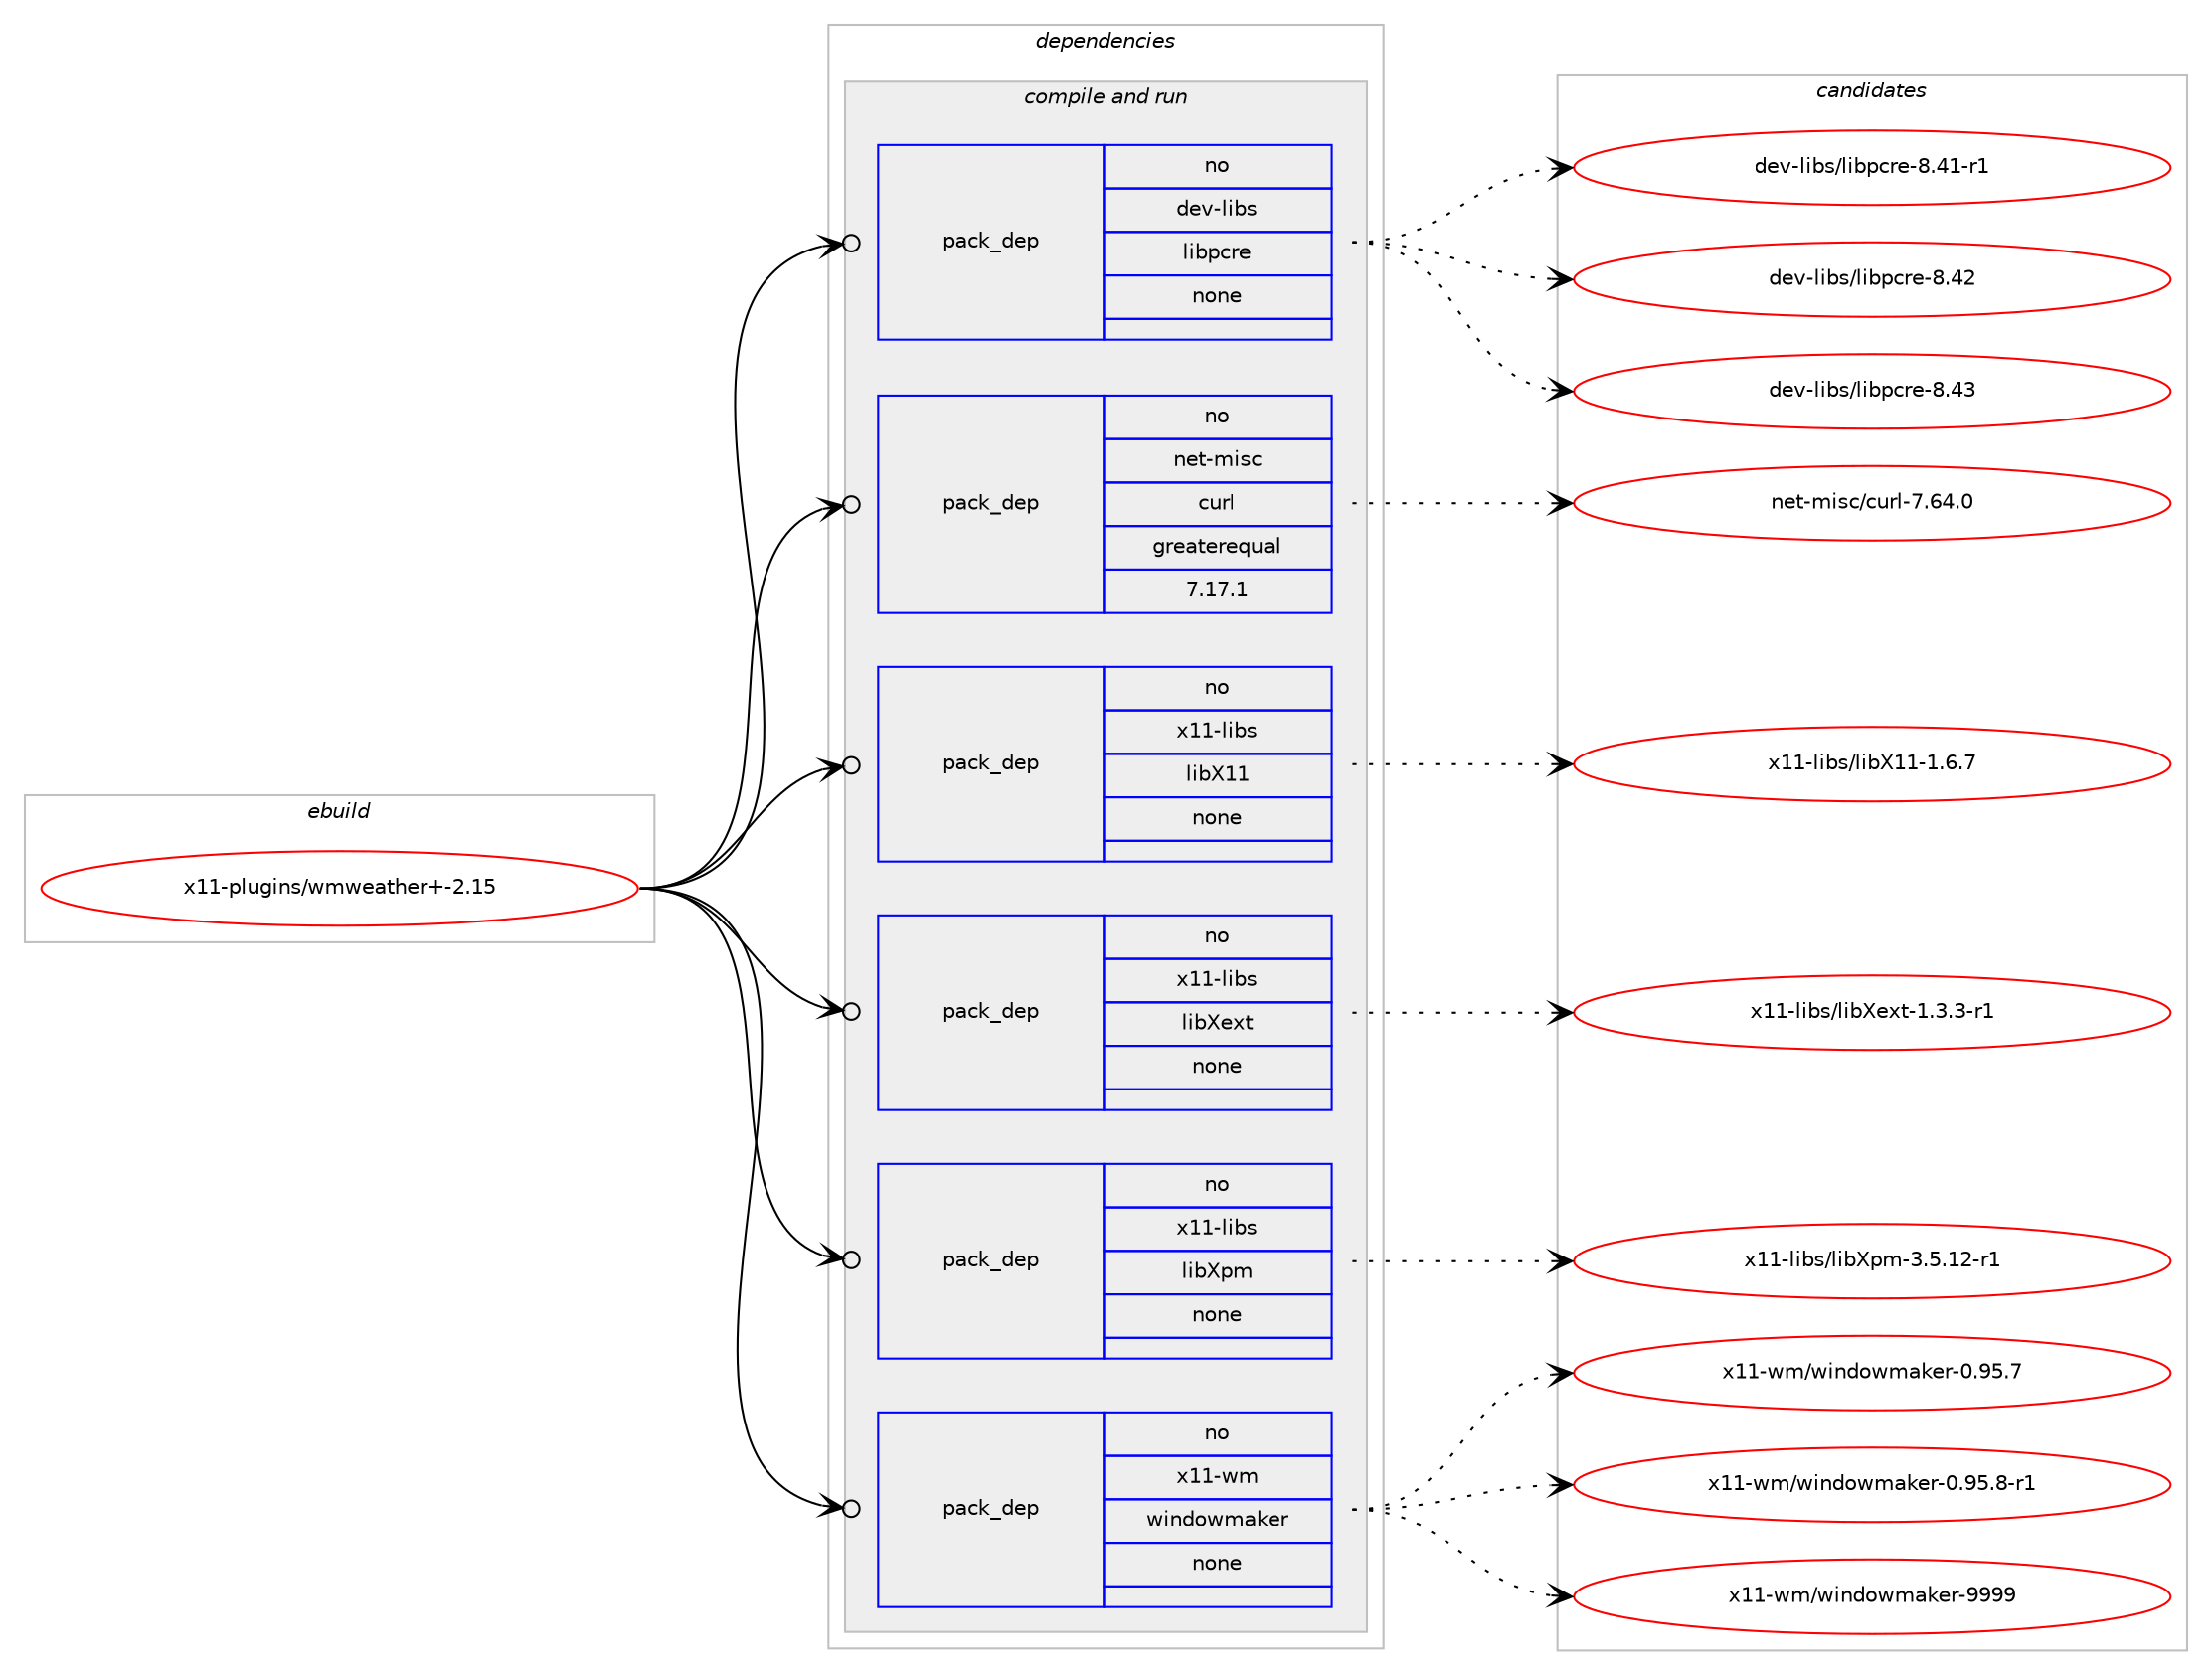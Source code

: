 digraph prolog {

# *************
# Graph options
# *************

newrank=true;
concentrate=true;
compound=true;
graph [rankdir=LR,fontname=Helvetica,fontsize=10,ranksep=1.5];#, ranksep=2.5, nodesep=0.2];
edge  [arrowhead=vee];
node  [fontname=Helvetica,fontsize=10];

# **********
# The ebuild
# **********

subgraph cluster_leftcol {
color=gray;
rank=same;
label=<<i>ebuild</i>>;
id [label="x11-plugins/wmweather+-2.15", color=red, width=4, href="../x11-plugins/wmweather+-2.15.svg"];
}

# ****************
# The dependencies
# ****************

subgraph cluster_midcol {
color=gray;
label=<<i>dependencies</i>>;
subgraph cluster_compile {
fillcolor="#eeeeee";
style=filled;
label=<<i>compile</i>>;
}
subgraph cluster_compileandrun {
fillcolor="#eeeeee";
style=filled;
label=<<i>compile and run</i>>;
subgraph pack1270931 {
dependency1767738 [label=<<TABLE BORDER="0" CELLBORDER="1" CELLSPACING="0" CELLPADDING="4" WIDTH="220"><TR><TD ROWSPAN="6" CELLPADDING="30">pack_dep</TD></TR><TR><TD WIDTH="110">no</TD></TR><TR><TD>dev-libs</TD></TR><TR><TD>libpcre</TD></TR><TR><TD>none</TD></TR><TR><TD></TD></TR></TABLE>>, shape=none, color=blue];
}
id:e -> dependency1767738:w [weight=20,style="solid",arrowhead="odotvee"];
subgraph pack1270932 {
dependency1767739 [label=<<TABLE BORDER="0" CELLBORDER="1" CELLSPACING="0" CELLPADDING="4" WIDTH="220"><TR><TD ROWSPAN="6" CELLPADDING="30">pack_dep</TD></TR><TR><TD WIDTH="110">no</TD></TR><TR><TD>net-misc</TD></TR><TR><TD>curl</TD></TR><TR><TD>greaterequal</TD></TR><TR><TD>7.17.1</TD></TR></TABLE>>, shape=none, color=blue];
}
id:e -> dependency1767739:w [weight=20,style="solid",arrowhead="odotvee"];
subgraph pack1270933 {
dependency1767740 [label=<<TABLE BORDER="0" CELLBORDER="1" CELLSPACING="0" CELLPADDING="4" WIDTH="220"><TR><TD ROWSPAN="6" CELLPADDING="30">pack_dep</TD></TR><TR><TD WIDTH="110">no</TD></TR><TR><TD>x11-libs</TD></TR><TR><TD>libX11</TD></TR><TR><TD>none</TD></TR><TR><TD></TD></TR></TABLE>>, shape=none, color=blue];
}
id:e -> dependency1767740:w [weight=20,style="solid",arrowhead="odotvee"];
subgraph pack1270934 {
dependency1767741 [label=<<TABLE BORDER="0" CELLBORDER="1" CELLSPACING="0" CELLPADDING="4" WIDTH="220"><TR><TD ROWSPAN="6" CELLPADDING="30">pack_dep</TD></TR><TR><TD WIDTH="110">no</TD></TR><TR><TD>x11-libs</TD></TR><TR><TD>libXext</TD></TR><TR><TD>none</TD></TR><TR><TD></TD></TR></TABLE>>, shape=none, color=blue];
}
id:e -> dependency1767741:w [weight=20,style="solid",arrowhead="odotvee"];
subgraph pack1270935 {
dependency1767742 [label=<<TABLE BORDER="0" CELLBORDER="1" CELLSPACING="0" CELLPADDING="4" WIDTH="220"><TR><TD ROWSPAN="6" CELLPADDING="30">pack_dep</TD></TR><TR><TD WIDTH="110">no</TD></TR><TR><TD>x11-libs</TD></TR><TR><TD>libXpm</TD></TR><TR><TD>none</TD></TR><TR><TD></TD></TR></TABLE>>, shape=none, color=blue];
}
id:e -> dependency1767742:w [weight=20,style="solid",arrowhead="odotvee"];
subgraph pack1270936 {
dependency1767743 [label=<<TABLE BORDER="0" CELLBORDER="1" CELLSPACING="0" CELLPADDING="4" WIDTH="220"><TR><TD ROWSPAN="6" CELLPADDING="30">pack_dep</TD></TR><TR><TD WIDTH="110">no</TD></TR><TR><TD>x11-wm</TD></TR><TR><TD>windowmaker</TD></TR><TR><TD>none</TD></TR><TR><TD></TD></TR></TABLE>>, shape=none, color=blue];
}
id:e -> dependency1767743:w [weight=20,style="solid",arrowhead="odotvee"];
}
subgraph cluster_run {
fillcolor="#eeeeee";
style=filled;
label=<<i>run</i>>;
}
}

# **************
# The candidates
# **************

subgraph cluster_choices {
rank=same;
color=gray;
label=<<i>candidates</i>>;

subgraph choice1270931 {
color=black;
nodesep=1;
choice100101118451081059811547108105981129911410145564652494511449 [label="dev-libs/libpcre-8.41-r1", color=red, width=4,href="../dev-libs/libpcre-8.41-r1.svg"];
choice10010111845108105981154710810598112991141014556465250 [label="dev-libs/libpcre-8.42", color=red, width=4,href="../dev-libs/libpcre-8.42.svg"];
choice10010111845108105981154710810598112991141014556465251 [label="dev-libs/libpcre-8.43", color=red, width=4,href="../dev-libs/libpcre-8.43.svg"];
dependency1767738:e -> choice100101118451081059811547108105981129911410145564652494511449:w [style=dotted,weight="100"];
dependency1767738:e -> choice10010111845108105981154710810598112991141014556465250:w [style=dotted,weight="100"];
dependency1767738:e -> choice10010111845108105981154710810598112991141014556465251:w [style=dotted,weight="100"];
}
subgraph choice1270932 {
color=black;
nodesep=1;
choice1101011164510910511599479911711410845554654524648 [label="net-misc/curl-7.64.0", color=red, width=4,href="../net-misc/curl-7.64.0.svg"];
dependency1767739:e -> choice1101011164510910511599479911711410845554654524648:w [style=dotted,weight="100"];
}
subgraph choice1270933 {
color=black;
nodesep=1;
choice120494945108105981154710810598884949454946544655 [label="x11-libs/libX11-1.6.7", color=red, width=4,href="../x11-libs/libX11-1.6.7.svg"];
dependency1767740:e -> choice120494945108105981154710810598884949454946544655:w [style=dotted,weight="100"];
}
subgraph choice1270934 {
color=black;
nodesep=1;
choice120494945108105981154710810598881011201164549465146514511449 [label="x11-libs/libXext-1.3.3-r1", color=red, width=4,href="../x11-libs/libXext-1.3.3-r1.svg"];
dependency1767741:e -> choice120494945108105981154710810598881011201164549465146514511449:w [style=dotted,weight="100"];
}
subgraph choice1270935 {
color=black;
nodesep=1;
choice12049494510810598115471081059888112109455146534649504511449 [label="x11-libs/libXpm-3.5.12-r1", color=red, width=4,href="../x11-libs/libXpm-3.5.12-r1.svg"];
dependency1767742:e -> choice12049494510810598115471081059888112109455146534649504511449:w [style=dotted,weight="100"];
}
subgraph choice1270936 {
color=black;
nodesep=1;
choice120494945119109471191051101001111191099710710111445484657534655 [label="x11-wm/windowmaker-0.95.7", color=red, width=4,href="../x11-wm/windowmaker-0.95.7.svg"];
choice1204949451191094711910511010011111910997107101114454846575346564511449 [label="x11-wm/windowmaker-0.95.8-r1", color=red, width=4,href="../x11-wm/windowmaker-0.95.8-r1.svg"];
choice12049494511910947119105110100111119109971071011144557575757 [label="x11-wm/windowmaker-9999", color=red, width=4,href="../x11-wm/windowmaker-9999.svg"];
dependency1767743:e -> choice120494945119109471191051101001111191099710710111445484657534655:w [style=dotted,weight="100"];
dependency1767743:e -> choice1204949451191094711910511010011111910997107101114454846575346564511449:w [style=dotted,weight="100"];
dependency1767743:e -> choice12049494511910947119105110100111119109971071011144557575757:w [style=dotted,weight="100"];
}
}

}
